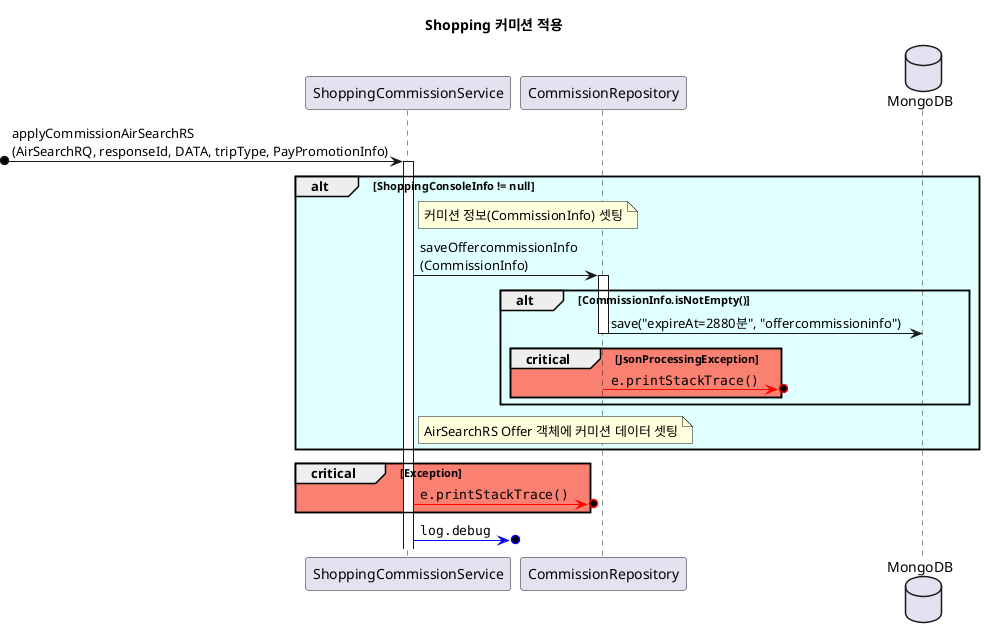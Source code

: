 @startuml

title **Shopping 커미션 적용**

participant ShoppingCommissionService
participant CommissionRepository
database MongoDB as mongo

 ?o-> ShoppingCommissionService ++ : applyCommissionAirSearchRS\n(AirSearchRQ, responseId, DATA, tripType, PayPromotionInfo)

alt #LightCyan ShoppingConsoleInfo != null
    note right of ShoppingCommissionService: 커미션 정보(CommissionInfo) 셋팅
    ShoppingCommissionService -> CommissionRepository ++ : saveOffercommissionInfo\n(CommissionInfo)
    alt #LightCyan CommissionInfo.isNotEmpty()
        CommissionRepository -> mongo --: save("expireAt=2880분", "offercommissioninfo")
        critical #Salmon JsonProcessingException
            CommissionRepository -[#red]>o?: ""e.printStackTrace()""
        end
    end
    
    note right of ShoppingCommissionService: AirSearchRS Offer 객체에 커미션 데이터 셋팅
end

critical #Salmon Exception
    ShoppingCommissionService -[#red]>o?: ""e.printStackTrace()""
end
ShoppingCommissionService -[#blue]>o?: ""log.debug""
@enduml